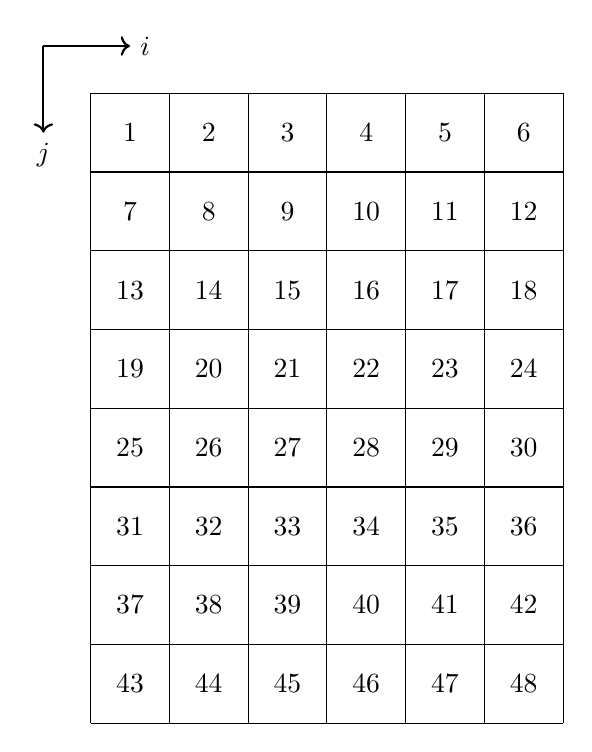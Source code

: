 % -*- root: ../../ressim.tex -*-

\begin{tikzpicture}

  \foreach \y in {1,2,...,8} {
    \foreach \x [evaluate = \x as \ypp using int(6*(\y-1)+\x)] in {1,2,...,6} {
      \node [] at (\x,-\y) {\ypp};
    }
  }


  \foreach \y in {0,1,...,8} {
    \draw (.5,-\y-.5) -- (6.5,-\y-.5);
  }

  \foreach \x in {0,1,...,6} {
    \draw (\x+.5,-.5) -- (\x+.5,-8.5);
  }

  \draw [thick,->] (-.1,.1) -- (1,.1) node [anchor=west] {$i$};
  \draw [thick,->] (-.1,.1) -- (-.1,-1) node [anchor=north] {$j$};
\end{tikzpicture}
